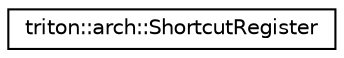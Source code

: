 digraph "Graphical Class Hierarchy"
{
  edge [fontname="Helvetica",fontsize="10",labelfontname="Helvetica",labelfontsize="10"];
  node [fontname="Helvetica",fontsize="10",shape=record];
  rankdir="LR";
  Node0 [label="triton::arch::ShortcutRegister",height=0.2,width=0.4,color="black", fillcolor="white", style="filled",URL="$classtriton_1_1arch_1_1ShortcutRegister.html",tooltip="This is used as a shortcut to access to registers. "];
}
